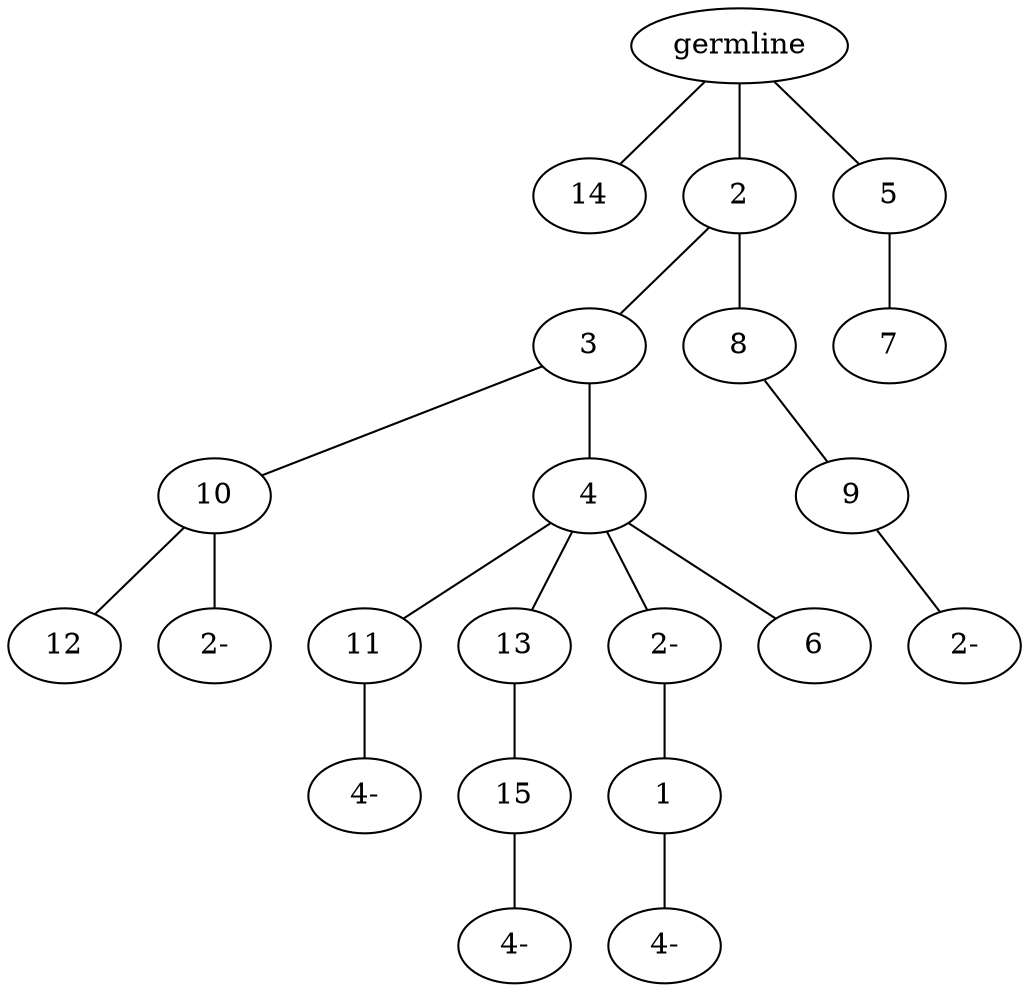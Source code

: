graph tree {
    "140044127514144" [label="germline"];
    "140044127346496" [label="14"];
    "140044127345488" [label="2"];
    "140044127334304" [label="3"];
    "140044127332576" [label="10"];
    "140044127332816" [label="12"];
    "140044127332000" [label="2-"];
    "140044127332432" [label="4"];
    "140044127333248" [label="11"];
    "140044127332288" [label="4-"];
    "140044127333968" [label="13"];
    "140044127334064" [label="15"];
    "140044127333776" [label="4-"];
    "140044127332528" [label="2-"];
    "140044127331952" [label="1"];
    "140044127333440" [label="4-"];
    "140044127332240" [label="6"];
    "140044127334016" [label="8"];
    "140044127333536" [label="9"];
    "140044127333680" [label="2-"];
    "140044127332720" [label="5"];
    "140044127334112" [label="7"];
    "140044127514144" -- "140044127346496";
    "140044127514144" -- "140044127345488";
    "140044127514144" -- "140044127332720";
    "140044127345488" -- "140044127334304";
    "140044127345488" -- "140044127334016";
    "140044127334304" -- "140044127332576";
    "140044127334304" -- "140044127332432";
    "140044127332576" -- "140044127332816";
    "140044127332576" -- "140044127332000";
    "140044127332432" -- "140044127333248";
    "140044127332432" -- "140044127333968";
    "140044127332432" -- "140044127332528";
    "140044127332432" -- "140044127332240";
    "140044127333248" -- "140044127332288";
    "140044127333968" -- "140044127334064";
    "140044127334064" -- "140044127333776";
    "140044127332528" -- "140044127331952";
    "140044127331952" -- "140044127333440";
    "140044127334016" -- "140044127333536";
    "140044127333536" -- "140044127333680";
    "140044127332720" -- "140044127334112";
}
